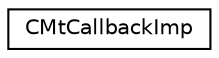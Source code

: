digraph "Graphical Class Hierarchy"
{
 // LATEX_PDF_SIZE
  edge [fontname="Helvetica",fontsize="10",labelfontname="Helvetica",labelfontsize="10"];
  node [fontname="Helvetica",fontsize="10",shape=record];
  rankdir="LR";
  Node0 [label="CMtCallbackImp",height=0.2,width=0.4,color="black", fillcolor="white", style="filled",URL="$struct_c_mt_callback_imp.html",tooltip=" "];
}
